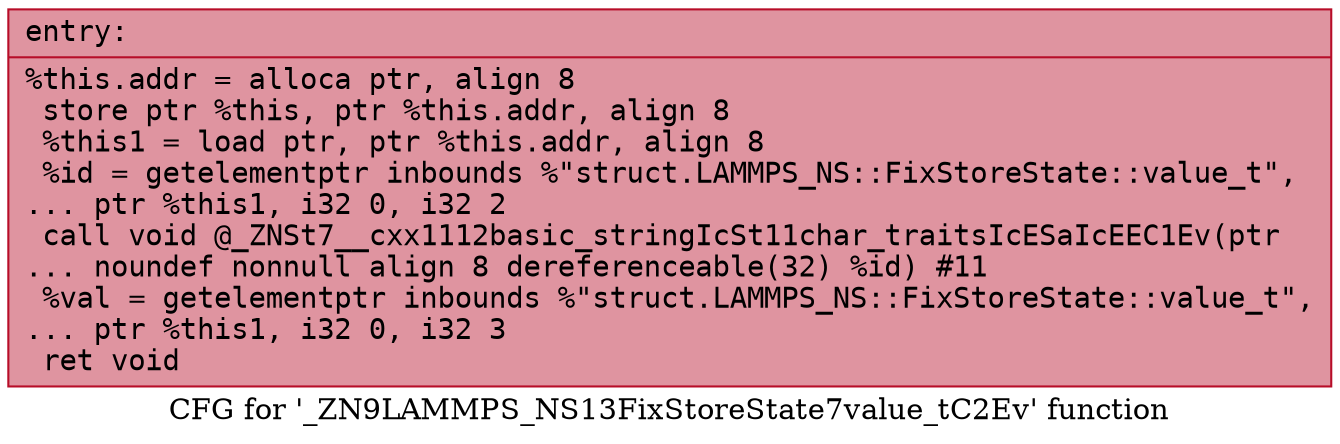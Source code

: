 digraph "CFG for '_ZN9LAMMPS_NS13FixStoreState7value_tC2Ev' function" {
	label="CFG for '_ZN9LAMMPS_NS13FixStoreState7value_tC2Ev' function";

	Node0x55b5649033c0 [shape=record,color="#b70d28ff", style=filled, fillcolor="#b70d2870" fontname="Courier",label="{entry:\l|  %this.addr = alloca ptr, align 8\l  store ptr %this, ptr %this.addr, align 8\l  %this1 = load ptr, ptr %this.addr, align 8\l  %id = getelementptr inbounds %\"struct.LAMMPS_NS::FixStoreState::value_t\",\l... ptr %this1, i32 0, i32 2\l  call void @_ZNSt7__cxx1112basic_stringIcSt11char_traitsIcESaIcEEC1Ev(ptr\l... noundef nonnull align 8 dereferenceable(32) %id) #11\l  %val = getelementptr inbounds %\"struct.LAMMPS_NS::FixStoreState::value_t\",\l... ptr %this1, i32 0, i32 3\l  ret void\l}"];
}
